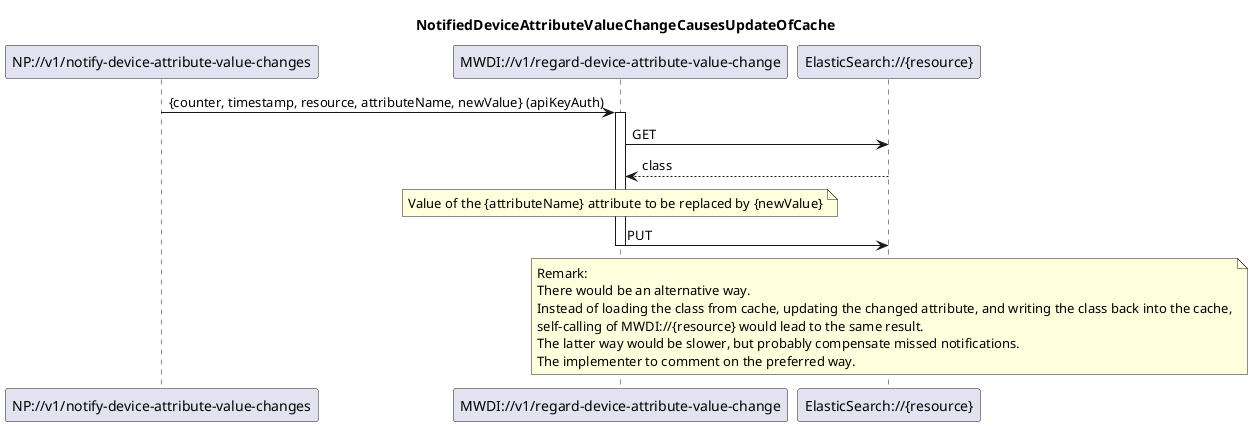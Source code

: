@startuml 023_NotificationBasedAttributeUpdate
skinparam responseMessageBelowArrow true

title NotifiedDeviceAttributeValueChangeCausesUpdateOfCache

participant "NP://v1/notify-device-attribute-value-changes" as subscription
participant "MWDI://v1/regard-device-attribute-value-change" as regardAttributeChange
participant "ElasticSearch://{resource}" as es

subscription -> regardAttributeChange: {counter, timestamp, resource, attributeName, newValue} (apiKeyAuth)
activate regardAttributeChange

regardAttributeChange -> es: GET
es --> regardAttributeChange: class

note over regardAttributeChange
Value of the {attributeName} attribute to be replaced by {newValue}
end note

regardAttributeChange -> es: PUT
deactivate regardAttributeChange

note over es
Remark: 
There would be an alternative way.
Instead of loading the class from cache, updating the changed attribute, and writing the class back into the cache,
self-calling of MWDI://{resource} would lead to the same result.
The latter way would be slower, but probably compensate missed notifications.
The implementer to comment on the preferred way.
end note

@enduml